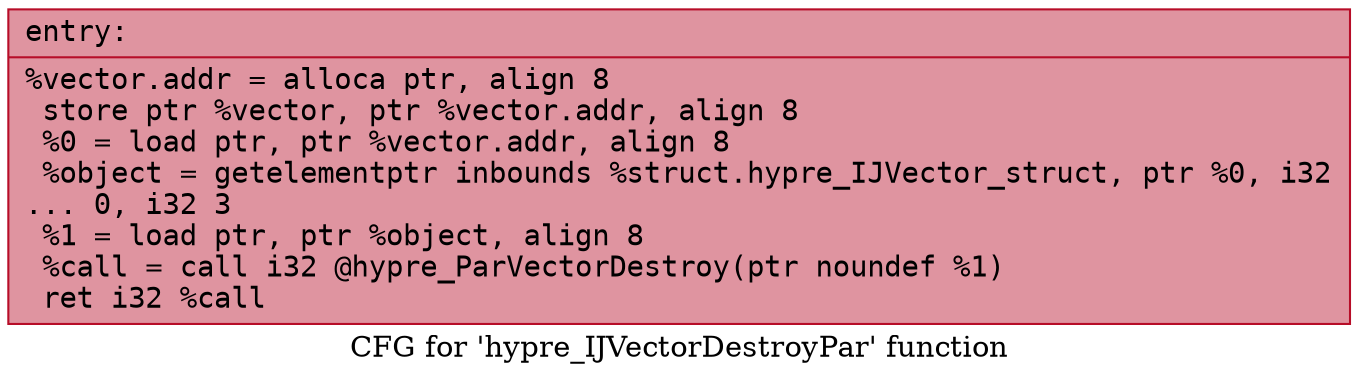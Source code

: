 digraph "CFG for 'hypre_IJVectorDestroyPar' function" {
	label="CFG for 'hypre_IJVectorDestroyPar' function";

	Node0x563aadd39e20 [shape=record,color="#b70d28ff", style=filled, fillcolor="#b70d2870" fontname="Courier",label="{entry:\l|  %vector.addr = alloca ptr, align 8\l  store ptr %vector, ptr %vector.addr, align 8\l  %0 = load ptr, ptr %vector.addr, align 8\l  %object = getelementptr inbounds %struct.hypre_IJVector_struct, ptr %0, i32\l... 0, i32 3\l  %1 = load ptr, ptr %object, align 8\l  %call = call i32 @hypre_ParVectorDestroy(ptr noundef %1)\l  ret i32 %call\l}"];
}

